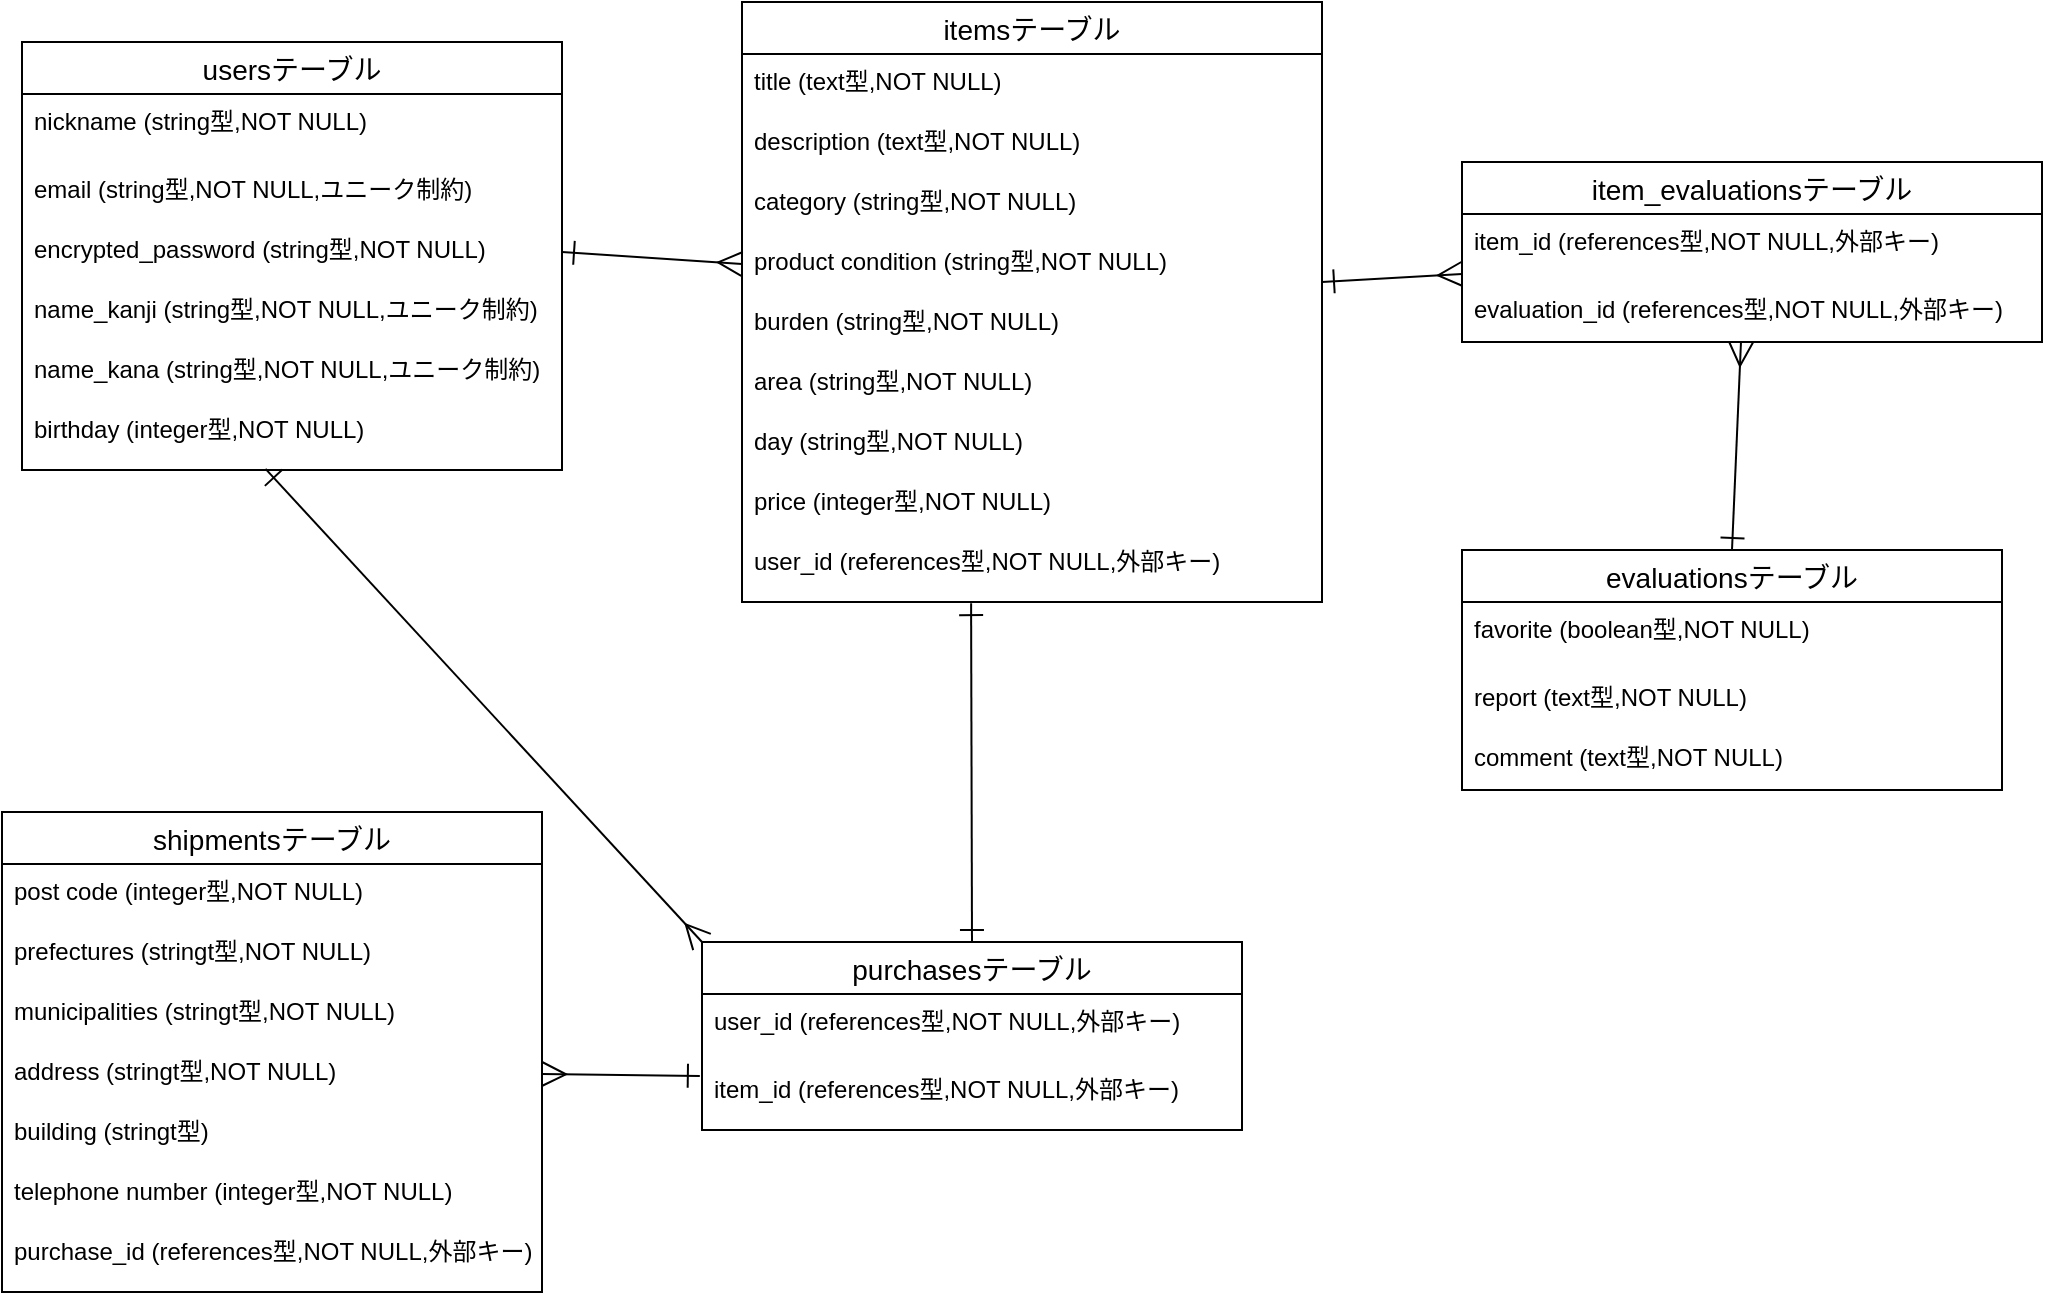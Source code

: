 <mxfile>
    <diagram id="z3rh9io_py6pfW7ooZkt" name="ページ1">
        <mxGraphModel dx="923" dy="629" grid="1" gridSize="10" guides="1" tooltips="1" connect="1" arrows="1" fold="1" page="1" pageScale="1" pageWidth="827" pageHeight="1169" math="0" shadow="0">
            <root>
                <mxCell id="0"/>
                <mxCell id="1" parent="0"/>
                <mxCell id="33" value="usersテーブル" style="swimlane;fontStyle=0;childLayout=stackLayout;horizontal=1;startSize=26;horizontalStack=0;resizeParent=1;resizeParentMax=0;resizeLast=0;collapsible=1;marginBottom=0;align=center;fontSize=14;" vertex="1" parent="1">
                    <mxGeometry x="50" y="200" width="270" height="214" as="geometry">
                        <mxRectangle x="60" y="280" width="60" height="30" as="alternateBounds"/>
                    </mxGeometry>
                </mxCell>
                <mxCell id="36" value="nickname (string型,NOT NULL)" style="text;strokeColor=none;fillColor=none;spacingLeft=4;spacingRight=4;overflow=hidden;rotatable=0;points=[[0,0.5],[1,0.5]];portConstraint=eastwest;fontSize=12;" vertex="1" parent="33">
                    <mxGeometry y="26" width="270" height="34" as="geometry"/>
                </mxCell>
                <mxCell id="34" value="email (string型,NOT NULL,ユニーク制約)" style="text;strokeColor=none;fillColor=none;spacingLeft=4;spacingRight=4;overflow=hidden;rotatable=0;points=[[0,0.5],[1,0.5]];portConstraint=eastwest;fontSize=12;" vertex="1" parent="33">
                    <mxGeometry y="60" width="270" height="30" as="geometry"/>
                </mxCell>
                <mxCell id="35" value="encrypted_password (string型,NOT NULL)    " style="text;strokeColor=none;fillColor=none;spacingLeft=4;spacingRight=4;overflow=hidden;rotatable=0;points=[[0,0.5],[1,0.5]];portConstraint=eastwest;fontSize=12;" vertex="1" parent="33">
                    <mxGeometry y="90" width="270" height="30" as="geometry"/>
                </mxCell>
                <mxCell id="FY3_nKiuvZHlJX8A3fWz-44" value="name_kanji (string型,NOT NULL,ユニーク制約)" style="text;strokeColor=none;fillColor=none;spacingLeft=4;spacingRight=4;overflow=hidden;rotatable=0;points=[[0,0.5],[1,0.5]];portConstraint=eastwest;fontSize=12;" vertex="1" parent="33">
                    <mxGeometry y="120" width="270" height="30" as="geometry"/>
                </mxCell>
                <mxCell id="FY3_nKiuvZHlJX8A3fWz-45" value="name_kana (string型,NOT NULL,ユニーク制約)    " style="text;strokeColor=none;fillColor=none;spacingLeft=4;spacingRight=4;overflow=hidden;rotatable=0;points=[[0,0.5],[1,0.5]];portConstraint=eastwest;fontSize=12;" vertex="1" parent="33">
                    <mxGeometry y="150" width="270" height="30" as="geometry"/>
                </mxCell>
                <mxCell id="FY3_nKiuvZHlJX8A3fWz-46" value="birthday (integer型,NOT NULL)" style="text;strokeColor=none;fillColor=none;spacingLeft=4;spacingRight=4;overflow=hidden;rotatable=0;points=[[0,0.5],[1,0.5]];portConstraint=eastwest;fontSize=12;" vertex="1" parent="33">
                    <mxGeometry y="180" width="270" height="34" as="geometry"/>
                </mxCell>
                <mxCell id="37" value="itemsテーブル" style="swimlane;fontStyle=0;childLayout=stackLayout;horizontal=1;startSize=26;horizontalStack=0;resizeParent=1;resizeParentMax=0;resizeLast=0;collapsible=1;marginBottom=0;align=center;fontSize=14;" vertex="1" parent="1">
                    <mxGeometry x="410" y="180" width="290" height="300" as="geometry"/>
                </mxCell>
                <mxCell id="38" value="title (text型,NOT NULL)" style="text;strokeColor=none;fillColor=none;spacingLeft=4;spacingRight=4;overflow=hidden;rotatable=0;points=[[0,0.5],[1,0.5]];portConstraint=eastwest;fontSize=12;" vertex="1" parent="37">
                    <mxGeometry y="26" width="290" height="30" as="geometry"/>
                </mxCell>
                <mxCell id="4XoPYNTxNg3LFXQARwUI-45" value="description (text型,NOT NULL)" style="text;strokeColor=none;fillColor=none;spacingLeft=4;spacingRight=4;overflow=hidden;rotatable=0;points=[[0,0.5],[1,0.5]];portConstraint=eastwest;fontSize=12;" vertex="1" parent="37">
                    <mxGeometry y="56" width="290" height="30" as="geometry"/>
                </mxCell>
                <mxCell id="4XoPYNTxNg3LFXQARwUI-46" value="category (string型,NOT NULL)" style="text;strokeColor=none;fillColor=none;spacingLeft=4;spacingRight=4;overflow=hidden;rotatable=0;points=[[0,0.5],[1,0.5]];portConstraint=eastwest;fontSize=12;" vertex="1" parent="37">
                    <mxGeometry y="86" width="290" height="30" as="geometry"/>
                </mxCell>
                <mxCell id="FY3_nKiuvZHlJX8A3fWz-49" value="product condition (string型,NOT NULL)" style="text;strokeColor=none;fillColor=none;spacingLeft=4;spacingRight=4;overflow=hidden;rotatable=0;points=[[0,0.5],[1,0.5]];portConstraint=eastwest;fontSize=12;" vertex="1" parent="37">
                    <mxGeometry y="116" width="290" height="30" as="geometry"/>
                </mxCell>
                <mxCell id="4XoPYNTxNg3LFXQARwUI-47" value="burden (string型,NOT NULL)" style="text;strokeColor=none;fillColor=none;spacingLeft=4;spacingRight=4;overflow=hidden;rotatable=0;points=[[0,0.5],[1,0.5]];portConstraint=eastwest;fontSize=12;" vertex="1" parent="37">
                    <mxGeometry y="146" width="290" height="30" as="geometry"/>
                </mxCell>
                <mxCell id="4XoPYNTxNg3LFXQARwUI-48" value="area (string型,NOT NULL)" style="text;strokeColor=none;fillColor=none;spacingLeft=4;spacingRight=4;overflow=hidden;rotatable=0;points=[[0,0.5],[1,0.5]];portConstraint=eastwest;fontSize=12;" vertex="1" parent="37">
                    <mxGeometry y="176" width="290" height="30" as="geometry"/>
                </mxCell>
                <mxCell id="4XoPYNTxNg3LFXQARwUI-49" value="day (string型,NOT NULL)" style="text;strokeColor=none;fillColor=none;spacingLeft=4;spacingRight=4;overflow=hidden;rotatable=0;points=[[0,0.5],[1,0.5]];portConstraint=eastwest;fontSize=12;" vertex="1" parent="37">
                    <mxGeometry y="206" width="290" height="30" as="geometry"/>
                </mxCell>
                <mxCell id="39" value="price (integer型,NOT NULL)" style="text;strokeColor=none;fillColor=none;spacingLeft=4;spacingRight=4;overflow=hidden;rotatable=0;points=[[0,0.5],[1,0.5]];portConstraint=eastwest;fontSize=12;" vertex="1" parent="37">
                    <mxGeometry y="236" width="290" height="30" as="geometry"/>
                </mxCell>
                <mxCell id="4XoPYNTxNg3LFXQARwUI-42" value="user_id (references型,NOT NULL,外部キー)" style="text;strokeColor=none;fillColor=none;spacingLeft=4;spacingRight=4;overflow=hidden;rotatable=0;points=[[0,0.5],[1,0.5]];portConstraint=eastwest;fontSize=12;" vertex="1" parent="37">
                    <mxGeometry y="266" width="290" height="34" as="geometry"/>
                </mxCell>
                <mxCell id="2j4t9k2ZK-lPLLfpAT0f-46" value="evaluationsテーブル" style="swimlane;fontStyle=0;childLayout=stackLayout;horizontal=1;startSize=26;horizontalStack=0;resizeParent=1;resizeParentMax=0;resizeLast=0;collapsible=1;marginBottom=0;align=center;fontSize=14;" vertex="1" parent="1">
                    <mxGeometry x="770" y="454" width="270" height="120" as="geometry">
                        <mxRectangle x="60" y="280" width="60" height="30" as="alternateBounds"/>
                    </mxGeometry>
                </mxCell>
                <mxCell id="2j4t9k2ZK-lPLLfpAT0f-49" value="favorite (boolean型,NOT NULL)" style="text;strokeColor=none;fillColor=none;spacingLeft=4;spacingRight=4;overflow=hidden;rotatable=0;points=[[0,0.5],[1,0.5]];portConstraint=eastwest;fontSize=12;" vertex="1" parent="2j4t9k2ZK-lPLLfpAT0f-46">
                    <mxGeometry y="26" width="270" height="34" as="geometry"/>
                </mxCell>
                <mxCell id="4XoPYNTxNg3LFXQARwUI-55" value="report (text型,NOT NULL)" style="text;strokeColor=none;fillColor=none;spacingLeft=4;spacingRight=4;overflow=hidden;rotatable=0;points=[[0,0.5],[1,0.5]];portConstraint=eastwest;fontSize=12;" vertex="1" parent="2j4t9k2ZK-lPLLfpAT0f-46">
                    <mxGeometry y="60" width="270" height="30" as="geometry"/>
                </mxCell>
                <mxCell id="4XoPYNTxNg3LFXQARwUI-56" value="comment (text型,NOT NULL)" style="text;strokeColor=none;fillColor=none;spacingLeft=4;spacingRight=4;overflow=hidden;rotatable=0;points=[[0,0.5],[1,0.5]];portConstraint=eastwest;fontSize=12;" vertex="1" parent="2j4t9k2ZK-lPLLfpAT0f-46">
                    <mxGeometry y="90" width="270" height="30" as="geometry"/>
                </mxCell>
                <mxCell id="FY3_nKiuvZHlJX8A3fWz-50" value="purchasesテーブル" style="swimlane;fontStyle=0;childLayout=stackLayout;horizontal=1;startSize=26;horizontalStack=0;resizeParent=1;resizeParentMax=0;resizeLast=0;collapsible=1;marginBottom=0;align=center;fontSize=14;" vertex="1" parent="1">
                    <mxGeometry x="390" y="650" width="270" height="94" as="geometry">
                        <mxRectangle x="60" y="280" width="60" height="30" as="alternateBounds"/>
                    </mxGeometry>
                </mxCell>
                <mxCell id="4XoPYNTxNg3LFXQARwUI-54" value="user_id (references型,NOT NULL,外部キー)" style="text;strokeColor=none;fillColor=none;spacingLeft=4;spacingRight=4;overflow=hidden;rotatable=0;points=[[0,0.5],[1,0.5]];portConstraint=eastwest;fontSize=12;" vertex="1" parent="FY3_nKiuvZHlJX8A3fWz-50">
                    <mxGeometry y="26" width="270" height="34" as="geometry"/>
                </mxCell>
                <mxCell id="4XoPYNTxNg3LFXQARwUI-43" value="item_id (references型,NOT NULL,外部キー)" style="text;strokeColor=none;fillColor=none;spacingLeft=4;spacingRight=4;overflow=hidden;rotatable=0;points=[[0,0.5],[1,0.5]];portConstraint=eastwest;fontSize=12;" vertex="1" parent="FY3_nKiuvZHlJX8A3fWz-50">
                    <mxGeometry y="60" width="270" height="34" as="geometry"/>
                </mxCell>
                <mxCell id="FY3_nKiuvZHlJX8A3fWz-57" value="item_evaluationsテーブル" style="swimlane;fontStyle=0;childLayout=stackLayout;horizontal=1;startSize=26;horizontalStack=0;resizeParent=1;resizeParentMax=0;resizeLast=0;collapsible=1;marginBottom=0;align=center;fontSize=14;" vertex="1" parent="1">
                    <mxGeometry x="770" y="260" width="290" height="90" as="geometry">
                        <mxRectangle x="600" y="440" width="60" height="30" as="alternateBounds"/>
                    </mxGeometry>
                </mxCell>
                <mxCell id="FY3_nKiuvZHlJX8A3fWz-58" value="item_id (references型,NOT NULL,外部キー)" style="text;strokeColor=none;fillColor=none;spacingLeft=4;spacingRight=4;overflow=hidden;rotatable=0;points=[[0,0.5],[1,0.5]];portConstraint=eastwest;fontSize=12;" vertex="1" parent="FY3_nKiuvZHlJX8A3fWz-57">
                    <mxGeometry y="26" width="290" height="34" as="geometry"/>
                </mxCell>
                <mxCell id="FY3_nKiuvZHlJX8A3fWz-59" value="evaluation_id (references型,NOT NULL,外部キー)" style="text;strokeColor=none;fillColor=none;spacingLeft=4;spacingRight=4;overflow=hidden;rotatable=0;points=[[0,0.5],[1,0.5]];portConstraint=eastwest;fontSize=12;" vertex="1" parent="FY3_nKiuvZHlJX8A3fWz-57">
                    <mxGeometry y="60" width="290" height="30" as="geometry"/>
                </mxCell>
                <mxCell id="FY3_nKiuvZHlJX8A3fWz-61" value="" style="fontSize=12;html=1;endArrow=ERmany;exitX=1;exitY=0.5;exitDx=0;exitDy=0;entryX=0;entryY=0.5;entryDx=0;entryDy=0;startArrow=ERone;startFill=0;strokeWidth=1;endSize=10;startSize=10;endFill=0;" edge="1" parent="1" source="35" target="FY3_nKiuvZHlJX8A3fWz-49">
                    <mxGeometry width="100" height="100" relative="1" as="geometry">
                        <mxPoint x="550" y="440" as="sourcePoint"/>
                        <mxPoint x="650" y="340" as="targetPoint"/>
                    </mxGeometry>
                </mxCell>
                <mxCell id="FY3_nKiuvZHlJX8A3fWz-63" value="" style="fontSize=12;html=1;endArrow=ERmany;exitX=1;exitY=0.8;exitDx=0;exitDy=0;startArrow=ERone;startFill=0;strokeWidth=1;endSize=10;startSize=10;exitPerimeter=0;endFill=0;entryX=0;entryY=0.882;entryDx=0;entryDy=0;entryPerimeter=0;" edge="1" parent="1" source="FY3_nKiuvZHlJX8A3fWz-49" target="FY3_nKiuvZHlJX8A3fWz-58">
                    <mxGeometry width="100" height="100" relative="1" as="geometry">
                        <mxPoint x="610" y="312" as="sourcePoint"/>
                        <mxPoint x="680" y="326" as="targetPoint"/>
                    </mxGeometry>
                </mxCell>
                <mxCell id="FY3_nKiuvZHlJX8A3fWz-64" value="" style="fontSize=12;html=1;endArrow=ERmany;exitX=0.5;exitY=0;exitDx=0;exitDy=0;startArrow=ERone;startFill=0;strokeWidth=1;endSize=10;startSize=10;entryX=0.481;entryY=1;entryDx=0;entryDy=0;entryPerimeter=0;endFill=0;" edge="1" parent="1" source="2j4t9k2ZK-lPLLfpAT0f-46" target="FY3_nKiuvZHlJX8A3fWz-59">
                    <mxGeometry width="100" height="100" relative="1" as="geometry">
                        <mxPoint x="620" y="322" as="sourcePoint"/>
                        <mxPoint x="820" y="370" as="targetPoint"/>
                    </mxGeometry>
                </mxCell>
                <mxCell id="FY3_nKiuvZHlJX8A3fWz-65" value="" style="fontSize=12;html=1;endArrow=ERmany;entryX=0;entryY=0;entryDx=0;entryDy=0;startArrow=ERone;startFill=0;strokeWidth=1;endSize=10;startSize=10;endFill=0;exitX=0.451;exitY=0.984;exitDx=0;exitDy=0;exitPerimeter=0;" edge="1" parent="1" source="FY3_nKiuvZHlJX8A3fWz-46" target="FY3_nKiuvZHlJX8A3fWz-50">
                    <mxGeometry width="100" height="100" relative="1" as="geometry">
                        <mxPoint x="185" y="390" as="sourcePoint"/>
                        <mxPoint x="290" y="436" as="targetPoint"/>
                    </mxGeometry>
                </mxCell>
                <mxCell id="FY3_nKiuvZHlJX8A3fWz-67" value="" style="fontSize=12;html=1;endArrow=ERone;startArrow=ERone;startFill=0;strokeWidth=1;endSize=10;startSize=10;endFill=0;entryX=0.5;entryY=0;entryDx=0;entryDy=0;exitX=0.395;exitY=1.017;exitDx=0;exitDy=0;exitPerimeter=0;" edge="1" parent="1" source="4XoPYNTxNg3LFXQARwUI-42" target="FY3_nKiuvZHlJX8A3fWz-50">
                    <mxGeometry width="100" height="100" relative="1" as="geometry">
                        <mxPoint x="528.03" y="513.524" as="sourcePoint"/>
                        <mxPoint x="370" y="470" as="targetPoint"/>
                        <Array as="points"/>
                    </mxGeometry>
                </mxCell>
                <mxCell id="FY3_nKiuvZHlJX8A3fWz-69" value="shipmentsテーブル" style="swimlane;fontStyle=0;childLayout=stackLayout;horizontal=1;startSize=26;horizontalStack=0;resizeParent=1;resizeParentMax=0;resizeLast=0;collapsible=1;marginBottom=0;align=center;fontSize=14;" vertex="1" parent="1">
                    <mxGeometry x="40" y="585" width="270" height="240" as="geometry"/>
                </mxCell>
                <mxCell id="FY3_nKiuvZHlJX8A3fWz-71" value="post code (integer型,NOT NULL)" style="text;strokeColor=none;fillColor=none;spacingLeft=4;spacingRight=4;overflow=hidden;rotatable=0;points=[[0,0.5],[1,0.5]];portConstraint=eastwest;fontSize=12;" vertex="1" parent="FY3_nKiuvZHlJX8A3fWz-69">
                    <mxGeometry y="26" width="270" height="30" as="geometry"/>
                </mxCell>
                <mxCell id="4XoPYNTxNg3LFXQARwUI-50" value="prefectures (stringt型,NOT NULL)" style="text;strokeColor=none;fillColor=none;spacingLeft=4;spacingRight=4;overflow=hidden;rotatable=0;points=[[0,0.5],[1,0.5]];portConstraint=eastwest;fontSize=12;" vertex="1" parent="FY3_nKiuvZHlJX8A3fWz-69">
                    <mxGeometry y="56" width="270" height="30" as="geometry"/>
                </mxCell>
                <mxCell id="4XoPYNTxNg3LFXQARwUI-51" value="municipalities (stringt型,NOT NULL)" style="text;strokeColor=none;fillColor=none;spacingLeft=4;spacingRight=4;overflow=hidden;rotatable=0;points=[[0,0.5],[1,0.5]];portConstraint=eastwest;fontSize=12;" vertex="1" parent="FY3_nKiuvZHlJX8A3fWz-69">
                    <mxGeometry y="86" width="270" height="30" as="geometry"/>
                </mxCell>
                <mxCell id="FY3_nKiuvZHlJX8A3fWz-70" value="address (stringt型,NOT NULL)" style="text;strokeColor=none;fillColor=none;spacingLeft=4;spacingRight=4;overflow=hidden;rotatable=0;points=[[0,0.5],[1,0.5]];portConstraint=eastwest;fontSize=12;" vertex="1" parent="FY3_nKiuvZHlJX8A3fWz-69">
                    <mxGeometry y="116" width="270" height="30" as="geometry"/>
                </mxCell>
                <mxCell id="4XoPYNTxNg3LFXQARwUI-52" value="building (stringt型)" style="text;strokeColor=none;fillColor=none;spacingLeft=4;spacingRight=4;overflow=hidden;rotatable=0;points=[[0,0.5],[1,0.5]];portConstraint=eastwest;fontSize=12;" vertex="1" parent="FY3_nKiuvZHlJX8A3fWz-69">
                    <mxGeometry y="146" width="270" height="30" as="geometry"/>
                </mxCell>
                <mxCell id="FY3_nKiuvZHlJX8A3fWz-72" value="telephone number (integer型,NOT NULL)" style="text;strokeColor=none;fillColor=none;spacingLeft=4;spacingRight=4;overflow=hidden;rotatable=0;points=[[0,0.5],[1,0.5]];portConstraint=eastwest;fontSize=12;" vertex="1" parent="FY3_nKiuvZHlJX8A3fWz-69">
                    <mxGeometry y="176" width="270" height="30" as="geometry"/>
                </mxCell>
                <mxCell id="4XoPYNTxNg3LFXQARwUI-53" value="purchase_id (references型,NOT NULL,外部キー)" style="text;strokeColor=none;fillColor=none;spacingLeft=4;spacingRight=4;overflow=hidden;rotatable=0;points=[[0,0.5],[1,0.5]];portConstraint=eastwest;fontSize=12;" vertex="1" parent="FY3_nKiuvZHlJX8A3fWz-69">
                    <mxGeometry y="206" width="270" height="34" as="geometry"/>
                </mxCell>
                <mxCell id="FY3_nKiuvZHlJX8A3fWz-75" value="" style="fontSize=12;html=1;endArrow=ERmany;startArrow=ERone;startFill=0;strokeWidth=1;endSize=10;startSize=10;endFill=0;entryX=1;entryY=0.5;entryDx=0;entryDy=0;exitX=-0.004;exitY=0.206;exitDx=0;exitDy=0;exitPerimeter=0;" edge="1" parent="1" source="4XoPYNTxNg3LFXQARwUI-43" target="FY3_nKiuvZHlJX8A3fWz-70">
                    <mxGeometry width="100" height="100" relative="1" as="geometry">
                        <mxPoint x="400" y="566" as="sourcePoint"/>
                        <mxPoint x="179.41" y="537" as="targetPoint"/>
                        <Array as="points"/>
                    </mxGeometry>
                </mxCell>
            </root>
        </mxGraphModel>
    </diagram>
    <diagram id="eS-X2oI-GME6XEjcCU9P" name="ページ2">
        <mxGraphModel dx="923" dy="629" grid="1" gridSize="10" guides="1" tooltips="1" connect="1" arrows="1" fold="1" page="1" pageScale="1" pageWidth="827" pageHeight="1169" math="0" shadow="0">
            <root>
                <mxCell id="0"/>
                <mxCell id="1" parent="0"/>
                <mxCell id="TC4EKqtDvBQJv4D3eHoY-7" style="edgeStyle=none;html=1;entryX=0;entryY=0.5;entryDx=0;entryDy=0;" edge="1" parent="1" source="TC4EKqtDvBQJv4D3eHoY-1" target="TC4EKqtDvBQJv4D3eHoY-5">
                    <mxGeometry relative="1" as="geometry"/>
                </mxCell>
                <mxCell id="TC4EKqtDvBQJv4D3eHoY-12" style="edgeStyle=none;html=1;exitX=0.5;exitY=0;exitDx=0;exitDy=0;entryX=0.5;entryY=1;entryDx=0;entryDy=0;" edge="1" parent="1" source="TC4EKqtDvBQJv4D3eHoY-1" target="TC4EKqtDvBQJv4D3eHoY-3">
                    <mxGeometry relative="1" as="geometry"/>
                </mxCell>
                <mxCell id="TC4EKqtDvBQJv4D3eHoY-14" style="edgeStyle=none;html=1;exitX=0;exitY=0.5;exitDx=0;exitDy=0;entryX=1;entryY=0.5;entryDx=0;entryDy=0;startArrow=classic;startFill=1;" edge="1" parent="1" source="TC4EKqtDvBQJv4D3eHoY-1" target="TC4EKqtDvBQJv4D3eHoY-2">
                    <mxGeometry relative="1" as="geometry"/>
                </mxCell>
                <mxCell id="RdgLA5uoPdhUxMYap3jG-7" style="edgeStyle=none;html=1;exitX=0;exitY=1;exitDx=0;exitDy=0;entryX=0.945;entryY=0.125;entryDx=0;entryDy=0;entryPerimeter=0;" edge="1" parent="1" source="TC4EKqtDvBQJv4D3eHoY-1" target="RdgLA5uoPdhUxMYap3jG-2">
                    <mxGeometry relative="1" as="geometry"/>
                </mxCell>
                <mxCell id="RdgLA5uoPdhUxMYap3jG-9" style="edgeStyle=none;html=1;exitX=0.5;exitY=0;exitDx=0;exitDy=0;startArrow=none;startFill=0;" edge="1" parent="1" source="TC4EKqtDvBQJv4D3eHoY-1" target="TC4EKqtDvBQJv4D3eHoY-18">
                    <mxGeometry relative="1" as="geometry"/>
                </mxCell>
                <mxCell id="TC4EKqtDvBQJv4D3eHoY-1" value="top page" style="ellipse;whiteSpace=wrap;html=1;align=center;" vertex="1" parent="1">
                    <mxGeometry x="310" y="300" width="100" height="40" as="geometry"/>
                </mxCell>
                <mxCell id="TC4EKqtDvBQJv4D3eHoY-2" value="サインイン" style="ellipse;whiteSpace=wrap;html=1;align=center;" vertex="1" parent="1">
                    <mxGeometry x="100" y="260" width="100" height="40" as="geometry"/>
                </mxCell>
                <mxCell id="TC4EKqtDvBQJv4D3eHoY-10" style="edgeStyle=none;html=1;exitX=0;exitY=0.5;exitDx=0;exitDy=0;entryX=1;entryY=0.5;entryDx=0;entryDy=0;" edge="1" parent="1" source="TC4EKqtDvBQJv4D3eHoY-3" target="TC4EKqtDvBQJv4D3eHoY-4">
                    <mxGeometry relative="1" as="geometry"/>
                </mxCell>
                <mxCell id="TC4EKqtDvBQJv4D3eHoY-3" value="商品投稿" style="ellipse;whiteSpace=wrap;html=1;align=center;" vertex="1" parent="1">
                    <mxGeometry x="260" y="210" width="100" height="40" as="geometry"/>
                </mxCell>
                <mxCell id="TC4EKqtDvBQJv4D3eHoY-11" style="edgeStyle=none;html=1;exitX=0.5;exitY=1;exitDx=0;exitDy=0;" edge="1" parent="1" source="TC4EKqtDvBQJv4D3eHoY-4" target="TC4EKqtDvBQJv4D3eHoY-1">
                    <mxGeometry relative="1" as="geometry"/>
                </mxCell>
                <mxCell id="TC4EKqtDvBQJv4D3eHoY-4" value="投稿完了" style="ellipse;whiteSpace=wrap;html=1;align=center;" vertex="1" parent="1">
                    <mxGeometry x="140" y="210" width="100" height="40" as="geometry"/>
                </mxCell>
                <mxCell id="TC4EKqtDvBQJv4D3eHoY-8" style="edgeStyle=none;html=1;exitX=0.5;exitY=0;exitDx=0;exitDy=0;entryX=0.5;entryY=1;entryDx=0;entryDy=0;" edge="1" parent="1" source="TC4EKqtDvBQJv4D3eHoY-5" target="TC4EKqtDvBQJv4D3eHoY-6">
                    <mxGeometry relative="1" as="geometry"/>
                </mxCell>
                <mxCell id="TC4EKqtDvBQJv4D3eHoY-5" value="投稿編集&lt;span style=&quot;color: rgba(0, 0, 0, 0); font-family: monospace; font-size: 0px; text-align: start;&quot;&gt;%3CmxGraphModel%3E%3Croot%3E%3CmxCell%20id%3D%220%22%2F%3E%3CmxCell%20id%3D%221%22%20parent%3D%220%22%2F%3E%3CmxCell%20id%3D%222%22%20value%3D%22%E6%8A%95%E7%A8%BF%E5%AE%8C%E4%BA%86%22%20style%3D%22ellipse%3BwhiteSpace%3Dwrap%3Bhtml%3D1%3Balign%3Dcenter%3B%22%20vertex%3D%221%22%20parent%3D%221%22%3E%3CmxGeometry%20x%3D%22140%22%20y%3D%22210%22%20width%3D%22100%22%20height%3D%2240%22%20as%3D%22geometry%22%2F%3E%3C%2FmxCell%3E%3C%2Froot%3E%3C%2FmxGraphModel%3E&lt;/span&gt;" style="ellipse;whiteSpace=wrap;html=1;align=center;" vertex="1" parent="1">
                    <mxGeometry x="480" y="330" width="100" height="40" as="geometry"/>
                </mxCell>
                <mxCell id="TC4EKqtDvBQJv4D3eHoY-9" style="edgeStyle=none;html=1;exitX=0;exitY=0.5;exitDx=0;exitDy=0;entryX=1;entryY=0;entryDx=0;entryDy=0;" edge="1" parent="1" source="TC4EKqtDvBQJv4D3eHoY-6" target="TC4EKqtDvBQJv4D3eHoY-1">
                    <mxGeometry relative="1" as="geometry"/>
                </mxCell>
                <mxCell id="TC4EKqtDvBQJv4D3eHoY-6" value="商品編集完了" style="ellipse;whiteSpace=wrap;html=1;align=center;" vertex="1" parent="1">
                    <mxGeometry x="480" y="270" width="100" height="40" as="geometry"/>
                </mxCell>
                <mxCell id="TC4EKqtDvBQJv4D3eHoY-16" value="投稿削除&lt;span style=&quot;color: rgba(0, 0, 0, 0); font-family: monospace; font-size: 0px; text-align: start;&quot;&gt;%3CmxGraphModel%3E%3Croot%3E%3CmxCell%20id%3D%220%22%2F%3E%3CmxCell%20id%3D%221%22%20parent%3D%220%22%2F%3E%3CmxCell%20id%3D%222%22%20value%3D%22%E6%8A%95%E7%A8%BF%E5%AE%8C%E4%BA%86%22%20style%3D%22ellipse%3BwhiteSpace%3Dwrap%3Bhtml%3D1%3Balign%3Dcenter%3B%22%20vertex%3D%221%22%20parent%3D%221%22%3E%3CmxGeometry%20x%3D%22140%22%20y%3D%22210%22%20width%3D%22100%22%20height%3D%2240%22%20as%3D%22geometry%22%2F%3E%3C%2FmxCell%3E%3C%2Froot%3E%3C%2FmxGraphModel%3E&lt;/span&gt;" style="ellipse;whiteSpace=wrap;html=1;align=center;" vertex="1" parent="1">
                    <mxGeometry x="480" y="370" width="100" height="40" as="geometry"/>
                </mxCell>
                <mxCell id="RdgLA5uoPdhUxMYap3jG-8" style="edgeStyle=none;html=1;exitX=0;exitY=0.5;exitDx=0;exitDy=0;entryX=1;entryY=0.5;entryDx=0;entryDy=0;startArrow=none;startFill=0;" edge="1" parent="1" source="TC4EKqtDvBQJv4D3eHoY-17" target="RdgLA5uoPdhUxMYap3jG-2">
                    <mxGeometry relative="1" as="geometry"/>
                </mxCell>
                <mxCell id="TC4EKqtDvBQJv4D3eHoY-17" value="投稿詳細&lt;span style=&quot;color: rgba(0, 0, 0, 0); font-family: monospace; font-size: 0px; text-align: start;&quot;&gt;%3CmxGraphModel%3E%3Croot%3E%3CmxCell%20id%3D%220%22%2F%3E%3CmxCell%20id%3D%221%22%20parent%3D%220%22%2F%3E%3CmxCell%20id%3D%222%22%20value%3D%22%E6%8A%95%E7%A8%BF%E5%AE%8C%E4%BA%86%22%20style%3D%22ellipse%3BwhiteSpace%3Dwrap%3Bhtml%3D1%3Balign%3Dcenter%3B%22%20vertex%3D%221%22%20parent%3D%221%22%3E%3CmxGeometry%20x%3D%22140%22%20y%3D%22210%22%20width%3D%22100%22%20height%3D%2240%22%20as%3D%22geometry%22%2F%3E%3C%2FmxCell%3E%3C%2Froot%3E%3C%2FmxGraphModel%E&lt;/span&gt;" style="ellipse;whiteSpace=wrap;html=1;align=center;" vertex="1" parent="1">
                    <mxGeometry x="480" y="410" width="100" height="40" as="geometry"/>
                </mxCell>
                <mxCell id="RdgLA5uoPdhUxMYap3jG-10" style="edgeStyle=none;html=1;exitX=0;exitY=0.5;exitDx=0;exitDy=0;startArrow=none;startFill=0;" edge="1" parent="1" source="TC4EKqtDvBQJv4D3eHoY-18" target="RdgLA5uoPdhUxMYap3jG-2">
                    <mxGeometry relative="1" as="geometry"/>
                </mxCell>
                <mxCell id="TC4EKqtDvBQJv4D3eHoY-18" value="マイページ" style="ellipse;whiteSpace=wrap;html=1;align=center;" vertex="1" parent="1">
                    <mxGeometry x="480" y="190" width="100" height="40" as="geometry"/>
                </mxCell>
                <mxCell id="TC4EKqtDvBQJv4D3eHoY-19" value="List" style="swimlane;fontStyle=0;childLayout=stackLayout;horizontal=1;startSize=26;horizontalStack=0;resizeParent=1;resizeParentMax=0;resizeLast=0;collapsible=1;marginBottom=0;align=center;fontSize=14;" vertex="1" parent="1">
                    <mxGeometry width="160" height="116" as="geometry"/>
                </mxCell>
                <mxCell id="TC4EKqtDvBQJv4D3eHoY-20" value="Item 1" style="text;strokeColor=none;fillColor=none;spacingLeft=4;spacingRight=4;overflow=hidden;rotatable=0;points=[[0,0.5],[1,0.5]];portConstraint=eastwest;fontSize=12;" vertex="1" parent="TC4EKqtDvBQJv4D3eHoY-19">
                    <mxGeometry y="26" width="160" height="30" as="geometry"/>
                </mxCell>
                <mxCell id="TC4EKqtDvBQJv4D3eHoY-21" value="Item 2" style="text;strokeColor=none;fillColor=none;spacingLeft=4;spacingRight=4;overflow=hidden;rotatable=0;points=[[0,0.5],[1,0.5]];portConstraint=eastwest;fontSize=12;" vertex="1" parent="TC4EKqtDvBQJv4D3eHoY-19">
                    <mxGeometry y="56" width="160" height="30" as="geometry"/>
                </mxCell>
                <mxCell id="TC4EKqtDvBQJv4D3eHoY-22" value="Item 3" style="text;strokeColor=none;fillColor=none;spacingLeft=4;spacingRight=4;overflow=hidden;rotatable=0;points=[[0,0.5],[1,0.5]];portConstraint=eastwest;fontSize=12;" vertex="1" parent="TC4EKqtDvBQJv4D3eHoY-19">
                    <mxGeometry y="86" width="160" height="30" as="geometry"/>
                </mxCell>
                <mxCell id="RdgLA5uoPdhUxMYap3jG-4" style="html=1;exitX=0.5;exitY=1;exitDx=0;exitDy=0;entryX=0.5;entryY=0;entryDx=0;entryDy=0;" edge="1" parent="1" source="RdgLA5uoPdhUxMYap3jG-2" target="RdgLA5uoPdhUxMYap3jG-5">
                    <mxGeometry relative="1" as="geometry">
                        <mxPoint x="300" y="390" as="targetPoint"/>
                    </mxGeometry>
                </mxCell>
                <mxCell id="RdgLA5uoPdhUxMYap3jG-2" value="商品購入" style="ellipse;whiteSpace=wrap;html=1;align=center;" vertex="1" parent="1">
                    <mxGeometry x="100" y="320" width="100" height="40" as="geometry"/>
                </mxCell>
                <mxCell id="RdgLA5uoPdhUxMYap3jG-6" style="edgeStyle=none;html=1;exitX=0.5;exitY=0;exitDx=0;exitDy=0;entryX=0.5;entryY=1;entryDx=0;entryDy=0;" edge="1" parent="1" source="RdgLA5uoPdhUxMYap3jG-5" target="TC4EKqtDvBQJv4D3eHoY-1">
                    <mxGeometry relative="1" as="geometry"/>
                </mxCell>
                <mxCell id="RdgLA5uoPdhUxMYap3jG-5" value="購入完了" style="ellipse;whiteSpace=wrap;html=1;align=center;" vertex="1" parent="1">
                    <mxGeometry x="100" y="400" width="100" height="40" as="geometry"/>
                </mxCell>
                <mxCell id="bYtqTBBa5KBCIb2kju4i-1" value="購入完了" style="ellipse;whiteSpace=wrap;html=1;align=center;" vertex="1" parent="1">
                    <mxGeometry x="230" y="450" width="100" height="40" as="geometry"/>
                </mxCell>
            </root>
        </mxGraphModel>
    </diagram>
</mxfile>